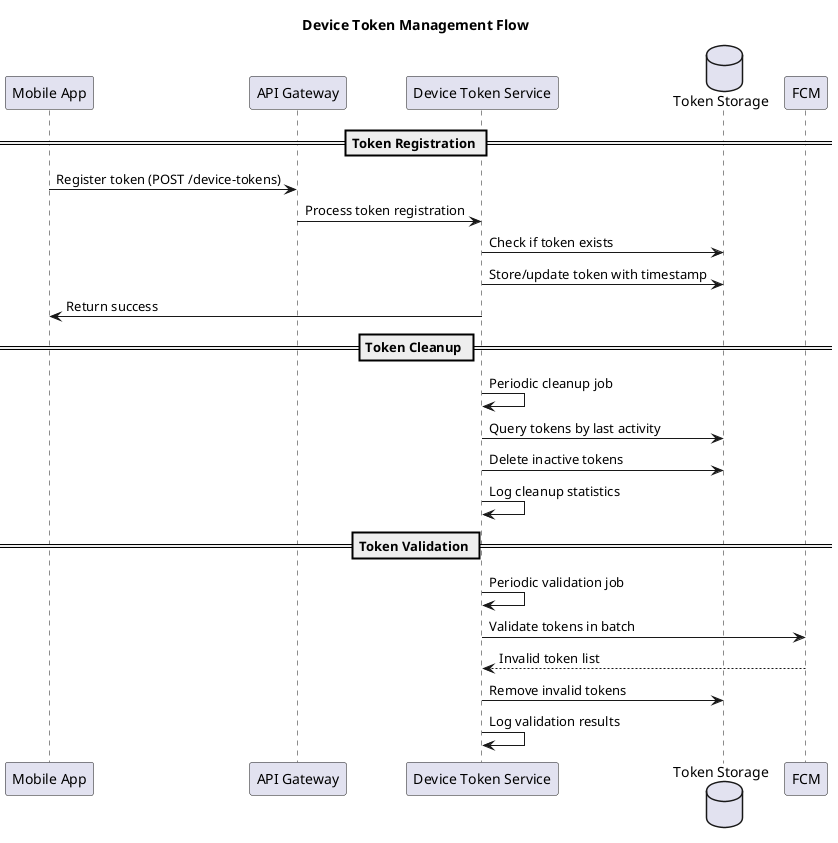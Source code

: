 @startuml
title Device Token Management Flow

participant "Mobile App" as App
participant "API Gateway" as API
participant "Device Token Service" as TokenService
database "Token Storage" as DB

== Token Registration ==
App -> API: Register token (POST /device-tokens)
API -> TokenService: Process token registration
TokenService -> DB: Check if token exists
TokenService -> DB: Store/update token with timestamp
TokenService -> App: Return success

== Token Cleanup ==
TokenService -> TokenService: Periodic cleanup job
TokenService -> DB: Query tokens by last activity
TokenService -> DB: Delete inactive tokens
TokenService -> TokenService: Log cleanup statistics

== Token Validation ==
TokenService -> TokenService: Periodic validation job
TokenService -> FCM: Validate tokens in batch
FCM --> TokenService: Invalid token list
TokenService -> DB: Remove invalid tokens
TokenService -> TokenService: Log validation results
@enduml
